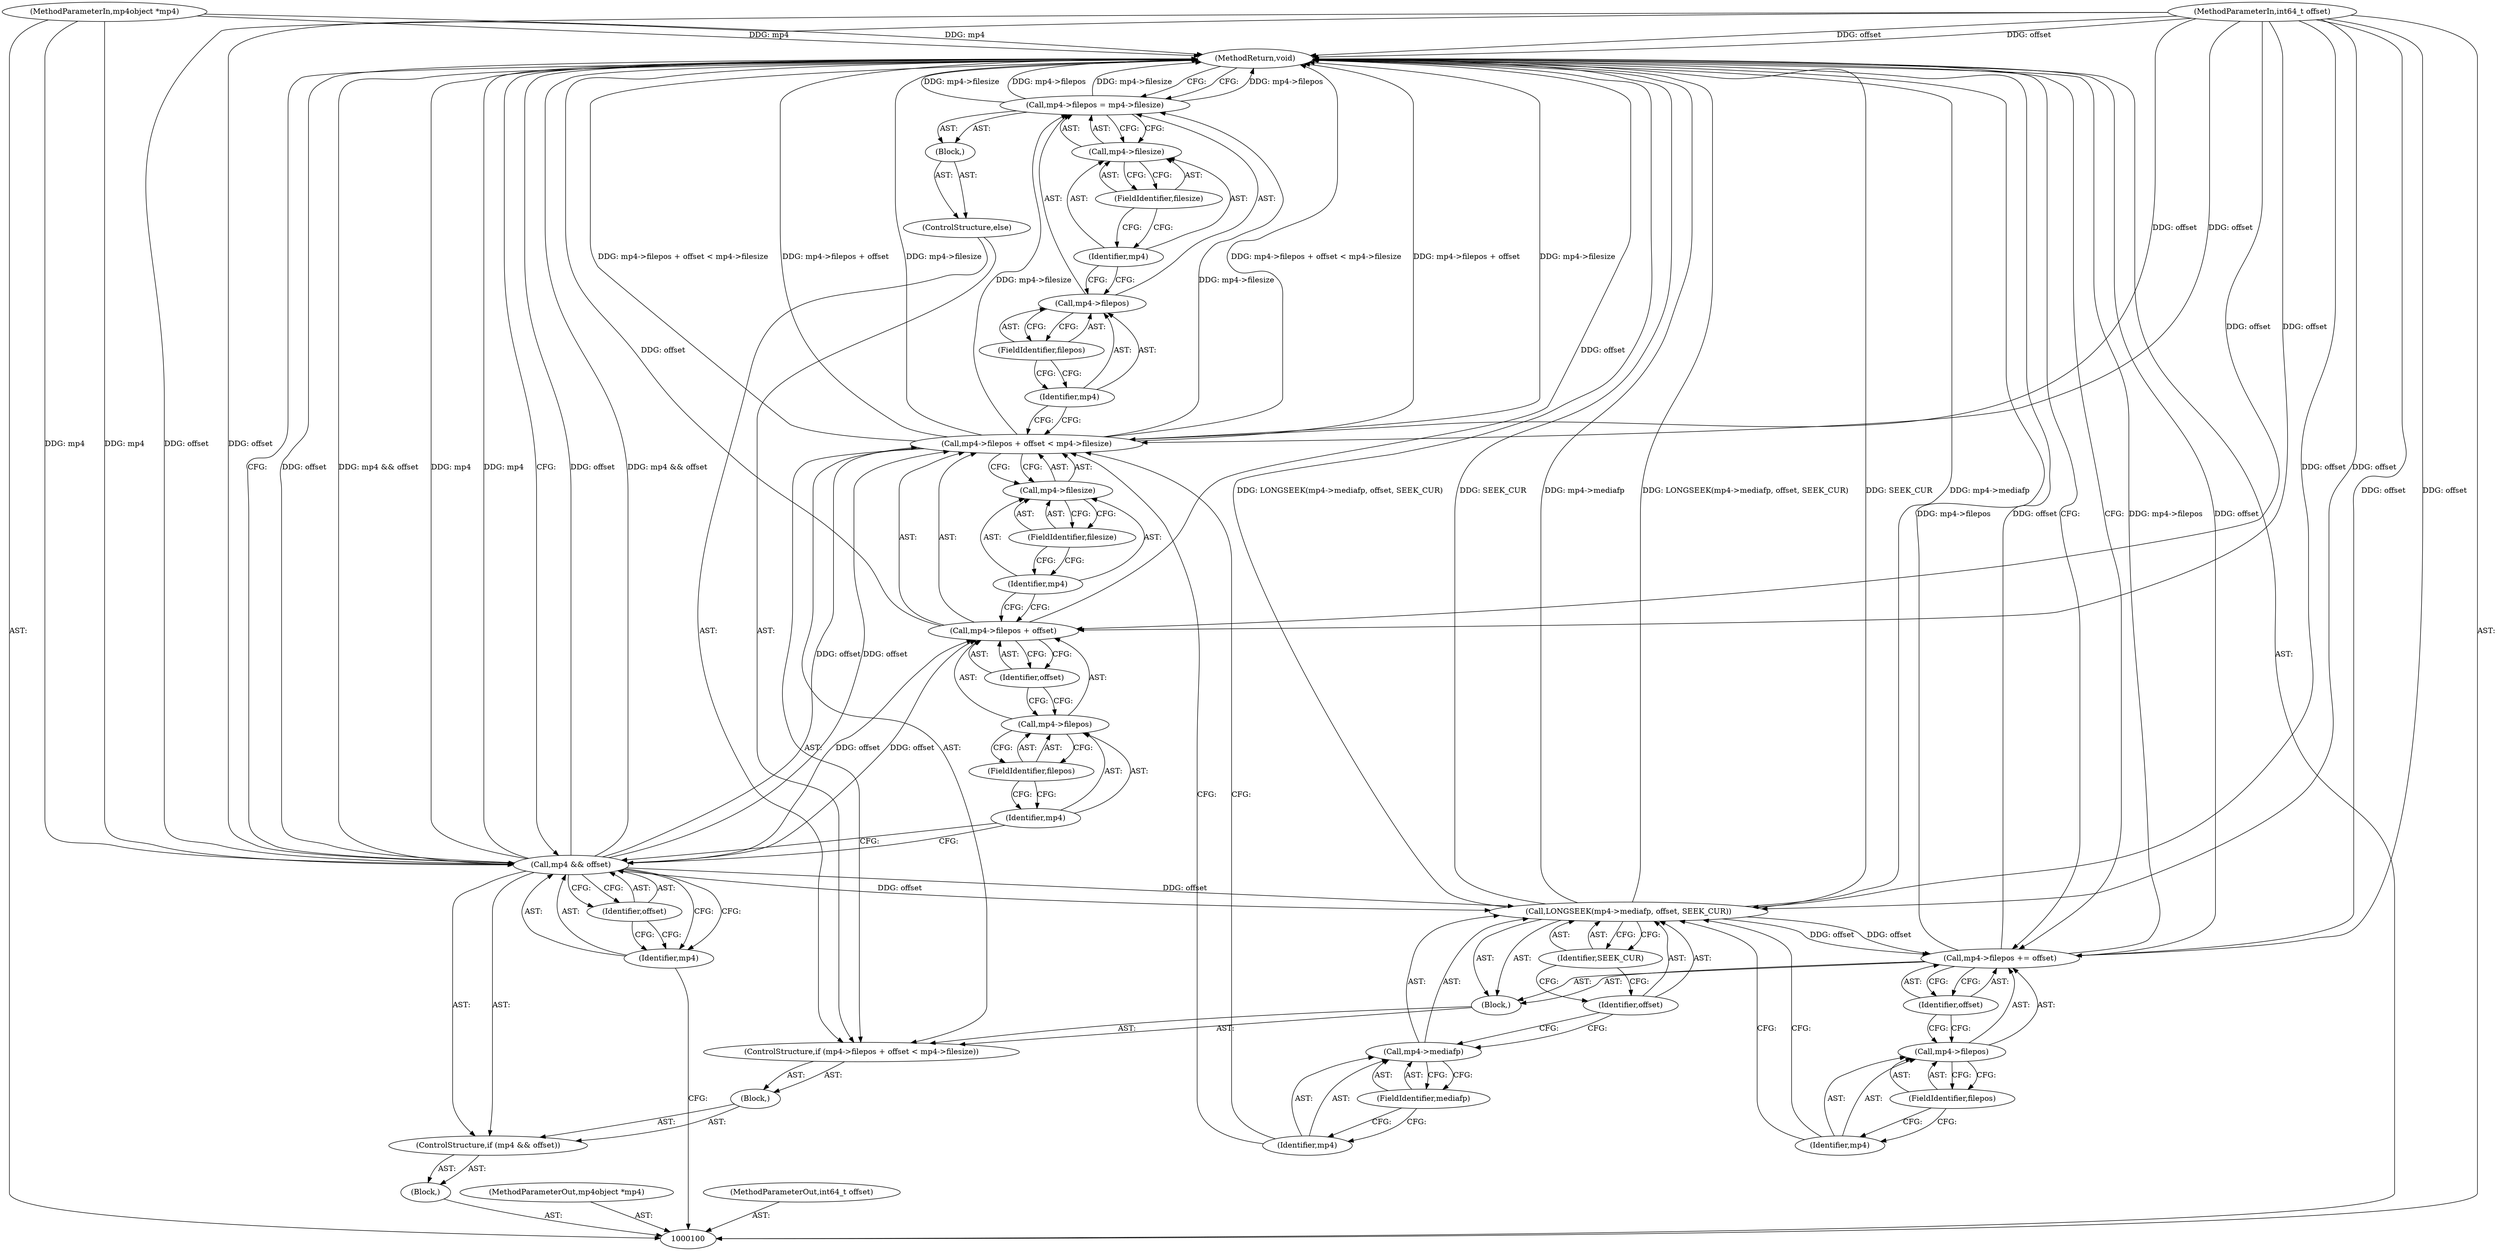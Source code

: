 digraph "0_gpmf-parser_341f12cd5b97ab419e53853ca00176457c9f1681_7" {
"1000131" [label="(ControlStructure,else)"];
"1000132" [label="(Block,)"];
"1000137" [label="(Call,mp4->filesize)"];
"1000138" [label="(Identifier,mp4)"];
"1000139" [label="(FieldIdentifier,filesize)"];
"1000133" [label="(Call,mp4->filepos = mp4->filesize)"];
"1000134" [label="(Call,mp4->filepos)"];
"1000135" [label="(Identifier,mp4)"];
"1000136" [label="(FieldIdentifier,filepos)"];
"1000140" [label="(MethodReturn,void)"];
"1000101" [label="(MethodParameterIn,mp4object *mp4)"];
"1000182" [label="(MethodParameterOut,mp4object *mp4)"];
"1000102" [label="(MethodParameterIn,int64_t offset)"];
"1000183" [label="(MethodParameterOut,int64_t offset)"];
"1000103" [label="(Block,)"];
"1000104" [label="(ControlStructure,if (mp4 && offset))"];
"1000107" [label="(Identifier,offset)"];
"1000105" [label="(Call,mp4 && offset)"];
"1000106" [label="(Identifier,mp4)"];
"1000108" [label="(Block,)"];
"1000114" [label="(FieldIdentifier,filepos)"];
"1000109" [label="(ControlStructure,if (mp4->filepos + offset < mp4->filesize))"];
"1000115" [label="(Identifier,offset)"];
"1000116" [label="(Call,mp4->filesize)"];
"1000117" [label="(Identifier,mp4)"];
"1000118" [label="(FieldIdentifier,filesize)"];
"1000110" [label="(Call,mp4->filepos + offset < mp4->filesize)"];
"1000111" [label="(Call,mp4->filepos + offset)"];
"1000112" [label="(Call,mp4->filepos)"];
"1000113" [label="(Identifier,mp4)"];
"1000119" [label="(Block,)"];
"1000121" [label="(Call,mp4->mediafp)"];
"1000122" [label="(Identifier,mp4)"];
"1000123" [label="(FieldIdentifier,mediafp)"];
"1000124" [label="(Identifier,offset)"];
"1000120" [label="(Call,LONGSEEK(mp4->mediafp, offset, SEEK_CUR))"];
"1000125" [label="(Identifier,SEEK_CUR)"];
"1000130" [label="(Identifier,offset)"];
"1000126" [label="(Call,mp4->filepos += offset)"];
"1000127" [label="(Call,mp4->filepos)"];
"1000128" [label="(Identifier,mp4)"];
"1000129" [label="(FieldIdentifier,filepos)"];
"1000131" -> "1000109"  [label="AST: "];
"1000132" -> "1000131"  [label="AST: "];
"1000132" -> "1000131"  [label="AST: "];
"1000133" -> "1000132"  [label="AST: "];
"1000137" -> "1000133"  [label="AST: "];
"1000137" -> "1000139"  [label="CFG: "];
"1000138" -> "1000137"  [label="AST: "];
"1000139" -> "1000137"  [label="AST: "];
"1000133" -> "1000137"  [label="CFG: "];
"1000138" -> "1000137"  [label="AST: "];
"1000138" -> "1000134"  [label="CFG: "];
"1000139" -> "1000138"  [label="CFG: "];
"1000139" -> "1000137"  [label="AST: "];
"1000139" -> "1000138"  [label="CFG: "];
"1000137" -> "1000139"  [label="CFG: "];
"1000133" -> "1000132"  [label="AST: "];
"1000133" -> "1000137"  [label="CFG: "];
"1000134" -> "1000133"  [label="AST: "];
"1000137" -> "1000133"  [label="AST: "];
"1000140" -> "1000133"  [label="CFG: "];
"1000133" -> "1000140"  [label="DDG: mp4->filepos"];
"1000133" -> "1000140"  [label="DDG: mp4->filesize"];
"1000110" -> "1000133"  [label="DDG: mp4->filesize"];
"1000134" -> "1000133"  [label="AST: "];
"1000134" -> "1000136"  [label="CFG: "];
"1000135" -> "1000134"  [label="AST: "];
"1000136" -> "1000134"  [label="AST: "];
"1000138" -> "1000134"  [label="CFG: "];
"1000135" -> "1000134"  [label="AST: "];
"1000135" -> "1000110"  [label="CFG: "];
"1000136" -> "1000135"  [label="CFG: "];
"1000136" -> "1000134"  [label="AST: "];
"1000136" -> "1000135"  [label="CFG: "];
"1000134" -> "1000136"  [label="CFG: "];
"1000140" -> "1000100"  [label="AST: "];
"1000140" -> "1000126"  [label="CFG: "];
"1000140" -> "1000133"  [label="CFG: "];
"1000140" -> "1000105"  [label="CFG: "];
"1000120" -> "1000140"  [label="DDG: SEEK_CUR"];
"1000120" -> "1000140"  [label="DDG: mp4->mediafp"];
"1000120" -> "1000140"  [label="DDG: LONGSEEK(mp4->mediafp, offset, SEEK_CUR)"];
"1000105" -> "1000140"  [label="DDG: offset"];
"1000105" -> "1000140"  [label="DDG: mp4 && offset"];
"1000105" -> "1000140"  [label="DDG: mp4"];
"1000133" -> "1000140"  [label="DDG: mp4->filepos"];
"1000133" -> "1000140"  [label="DDG: mp4->filesize"];
"1000126" -> "1000140"  [label="DDG: mp4->filepos"];
"1000126" -> "1000140"  [label="DDG: offset"];
"1000111" -> "1000140"  [label="DDG: offset"];
"1000102" -> "1000140"  [label="DDG: offset"];
"1000101" -> "1000140"  [label="DDG: mp4"];
"1000110" -> "1000140"  [label="DDG: mp4->filepos + offset < mp4->filesize"];
"1000110" -> "1000140"  [label="DDG: mp4->filepos + offset"];
"1000110" -> "1000140"  [label="DDG: mp4->filesize"];
"1000101" -> "1000100"  [label="AST: "];
"1000101" -> "1000140"  [label="DDG: mp4"];
"1000101" -> "1000105"  [label="DDG: mp4"];
"1000182" -> "1000100"  [label="AST: "];
"1000102" -> "1000100"  [label="AST: "];
"1000102" -> "1000140"  [label="DDG: offset"];
"1000102" -> "1000105"  [label="DDG: offset"];
"1000102" -> "1000110"  [label="DDG: offset"];
"1000102" -> "1000111"  [label="DDG: offset"];
"1000102" -> "1000120"  [label="DDG: offset"];
"1000102" -> "1000126"  [label="DDG: offset"];
"1000183" -> "1000100"  [label="AST: "];
"1000103" -> "1000100"  [label="AST: "];
"1000104" -> "1000103"  [label="AST: "];
"1000104" -> "1000103"  [label="AST: "];
"1000105" -> "1000104"  [label="AST: "];
"1000108" -> "1000104"  [label="AST: "];
"1000107" -> "1000105"  [label="AST: "];
"1000107" -> "1000106"  [label="CFG: "];
"1000105" -> "1000107"  [label="CFG: "];
"1000105" -> "1000104"  [label="AST: "];
"1000105" -> "1000106"  [label="CFG: "];
"1000105" -> "1000107"  [label="CFG: "];
"1000106" -> "1000105"  [label="AST: "];
"1000107" -> "1000105"  [label="AST: "];
"1000113" -> "1000105"  [label="CFG: "];
"1000140" -> "1000105"  [label="CFG: "];
"1000105" -> "1000140"  [label="DDG: offset"];
"1000105" -> "1000140"  [label="DDG: mp4 && offset"];
"1000105" -> "1000140"  [label="DDG: mp4"];
"1000101" -> "1000105"  [label="DDG: mp4"];
"1000102" -> "1000105"  [label="DDG: offset"];
"1000105" -> "1000110"  [label="DDG: offset"];
"1000105" -> "1000111"  [label="DDG: offset"];
"1000105" -> "1000120"  [label="DDG: offset"];
"1000106" -> "1000105"  [label="AST: "];
"1000106" -> "1000100"  [label="CFG: "];
"1000107" -> "1000106"  [label="CFG: "];
"1000105" -> "1000106"  [label="CFG: "];
"1000108" -> "1000104"  [label="AST: "];
"1000109" -> "1000108"  [label="AST: "];
"1000114" -> "1000112"  [label="AST: "];
"1000114" -> "1000113"  [label="CFG: "];
"1000112" -> "1000114"  [label="CFG: "];
"1000109" -> "1000108"  [label="AST: "];
"1000110" -> "1000109"  [label="AST: "];
"1000119" -> "1000109"  [label="AST: "];
"1000131" -> "1000109"  [label="AST: "];
"1000115" -> "1000111"  [label="AST: "];
"1000115" -> "1000112"  [label="CFG: "];
"1000111" -> "1000115"  [label="CFG: "];
"1000116" -> "1000110"  [label="AST: "];
"1000116" -> "1000118"  [label="CFG: "];
"1000117" -> "1000116"  [label="AST: "];
"1000118" -> "1000116"  [label="AST: "];
"1000110" -> "1000116"  [label="CFG: "];
"1000117" -> "1000116"  [label="AST: "];
"1000117" -> "1000111"  [label="CFG: "];
"1000118" -> "1000117"  [label="CFG: "];
"1000118" -> "1000116"  [label="AST: "];
"1000118" -> "1000117"  [label="CFG: "];
"1000116" -> "1000118"  [label="CFG: "];
"1000110" -> "1000109"  [label="AST: "];
"1000110" -> "1000116"  [label="CFG: "];
"1000111" -> "1000110"  [label="AST: "];
"1000116" -> "1000110"  [label="AST: "];
"1000122" -> "1000110"  [label="CFG: "];
"1000135" -> "1000110"  [label="CFG: "];
"1000110" -> "1000140"  [label="DDG: mp4->filepos + offset < mp4->filesize"];
"1000110" -> "1000140"  [label="DDG: mp4->filepos + offset"];
"1000110" -> "1000140"  [label="DDG: mp4->filesize"];
"1000105" -> "1000110"  [label="DDG: offset"];
"1000102" -> "1000110"  [label="DDG: offset"];
"1000110" -> "1000133"  [label="DDG: mp4->filesize"];
"1000111" -> "1000110"  [label="AST: "];
"1000111" -> "1000115"  [label="CFG: "];
"1000112" -> "1000111"  [label="AST: "];
"1000115" -> "1000111"  [label="AST: "];
"1000117" -> "1000111"  [label="CFG: "];
"1000111" -> "1000140"  [label="DDG: offset"];
"1000105" -> "1000111"  [label="DDG: offset"];
"1000102" -> "1000111"  [label="DDG: offset"];
"1000112" -> "1000111"  [label="AST: "];
"1000112" -> "1000114"  [label="CFG: "];
"1000113" -> "1000112"  [label="AST: "];
"1000114" -> "1000112"  [label="AST: "];
"1000115" -> "1000112"  [label="CFG: "];
"1000113" -> "1000112"  [label="AST: "];
"1000113" -> "1000105"  [label="CFG: "];
"1000114" -> "1000113"  [label="CFG: "];
"1000119" -> "1000109"  [label="AST: "];
"1000120" -> "1000119"  [label="AST: "];
"1000126" -> "1000119"  [label="AST: "];
"1000121" -> "1000120"  [label="AST: "];
"1000121" -> "1000123"  [label="CFG: "];
"1000122" -> "1000121"  [label="AST: "];
"1000123" -> "1000121"  [label="AST: "];
"1000124" -> "1000121"  [label="CFG: "];
"1000122" -> "1000121"  [label="AST: "];
"1000122" -> "1000110"  [label="CFG: "];
"1000123" -> "1000122"  [label="CFG: "];
"1000123" -> "1000121"  [label="AST: "];
"1000123" -> "1000122"  [label="CFG: "];
"1000121" -> "1000123"  [label="CFG: "];
"1000124" -> "1000120"  [label="AST: "];
"1000124" -> "1000121"  [label="CFG: "];
"1000125" -> "1000124"  [label="CFG: "];
"1000120" -> "1000119"  [label="AST: "];
"1000120" -> "1000125"  [label="CFG: "];
"1000121" -> "1000120"  [label="AST: "];
"1000124" -> "1000120"  [label="AST: "];
"1000125" -> "1000120"  [label="AST: "];
"1000128" -> "1000120"  [label="CFG: "];
"1000120" -> "1000140"  [label="DDG: SEEK_CUR"];
"1000120" -> "1000140"  [label="DDG: mp4->mediafp"];
"1000120" -> "1000140"  [label="DDG: LONGSEEK(mp4->mediafp, offset, SEEK_CUR)"];
"1000102" -> "1000120"  [label="DDG: offset"];
"1000105" -> "1000120"  [label="DDG: offset"];
"1000120" -> "1000126"  [label="DDG: offset"];
"1000125" -> "1000120"  [label="AST: "];
"1000125" -> "1000124"  [label="CFG: "];
"1000120" -> "1000125"  [label="CFG: "];
"1000130" -> "1000126"  [label="AST: "];
"1000130" -> "1000127"  [label="CFG: "];
"1000126" -> "1000130"  [label="CFG: "];
"1000126" -> "1000119"  [label="AST: "];
"1000126" -> "1000130"  [label="CFG: "];
"1000127" -> "1000126"  [label="AST: "];
"1000130" -> "1000126"  [label="AST: "];
"1000140" -> "1000126"  [label="CFG: "];
"1000126" -> "1000140"  [label="DDG: mp4->filepos"];
"1000126" -> "1000140"  [label="DDG: offset"];
"1000120" -> "1000126"  [label="DDG: offset"];
"1000102" -> "1000126"  [label="DDG: offset"];
"1000127" -> "1000126"  [label="AST: "];
"1000127" -> "1000129"  [label="CFG: "];
"1000128" -> "1000127"  [label="AST: "];
"1000129" -> "1000127"  [label="AST: "];
"1000130" -> "1000127"  [label="CFG: "];
"1000128" -> "1000127"  [label="AST: "];
"1000128" -> "1000120"  [label="CFG: "];
"1000129" -> "1000128"  [label="CFG: "];
"1000129" -> "1000127"  [label="AST: "];
"1000129" -> "1000128"  [label="CFG: "];
"1000127" -> "1000129"  [label="CFG: "];
}
